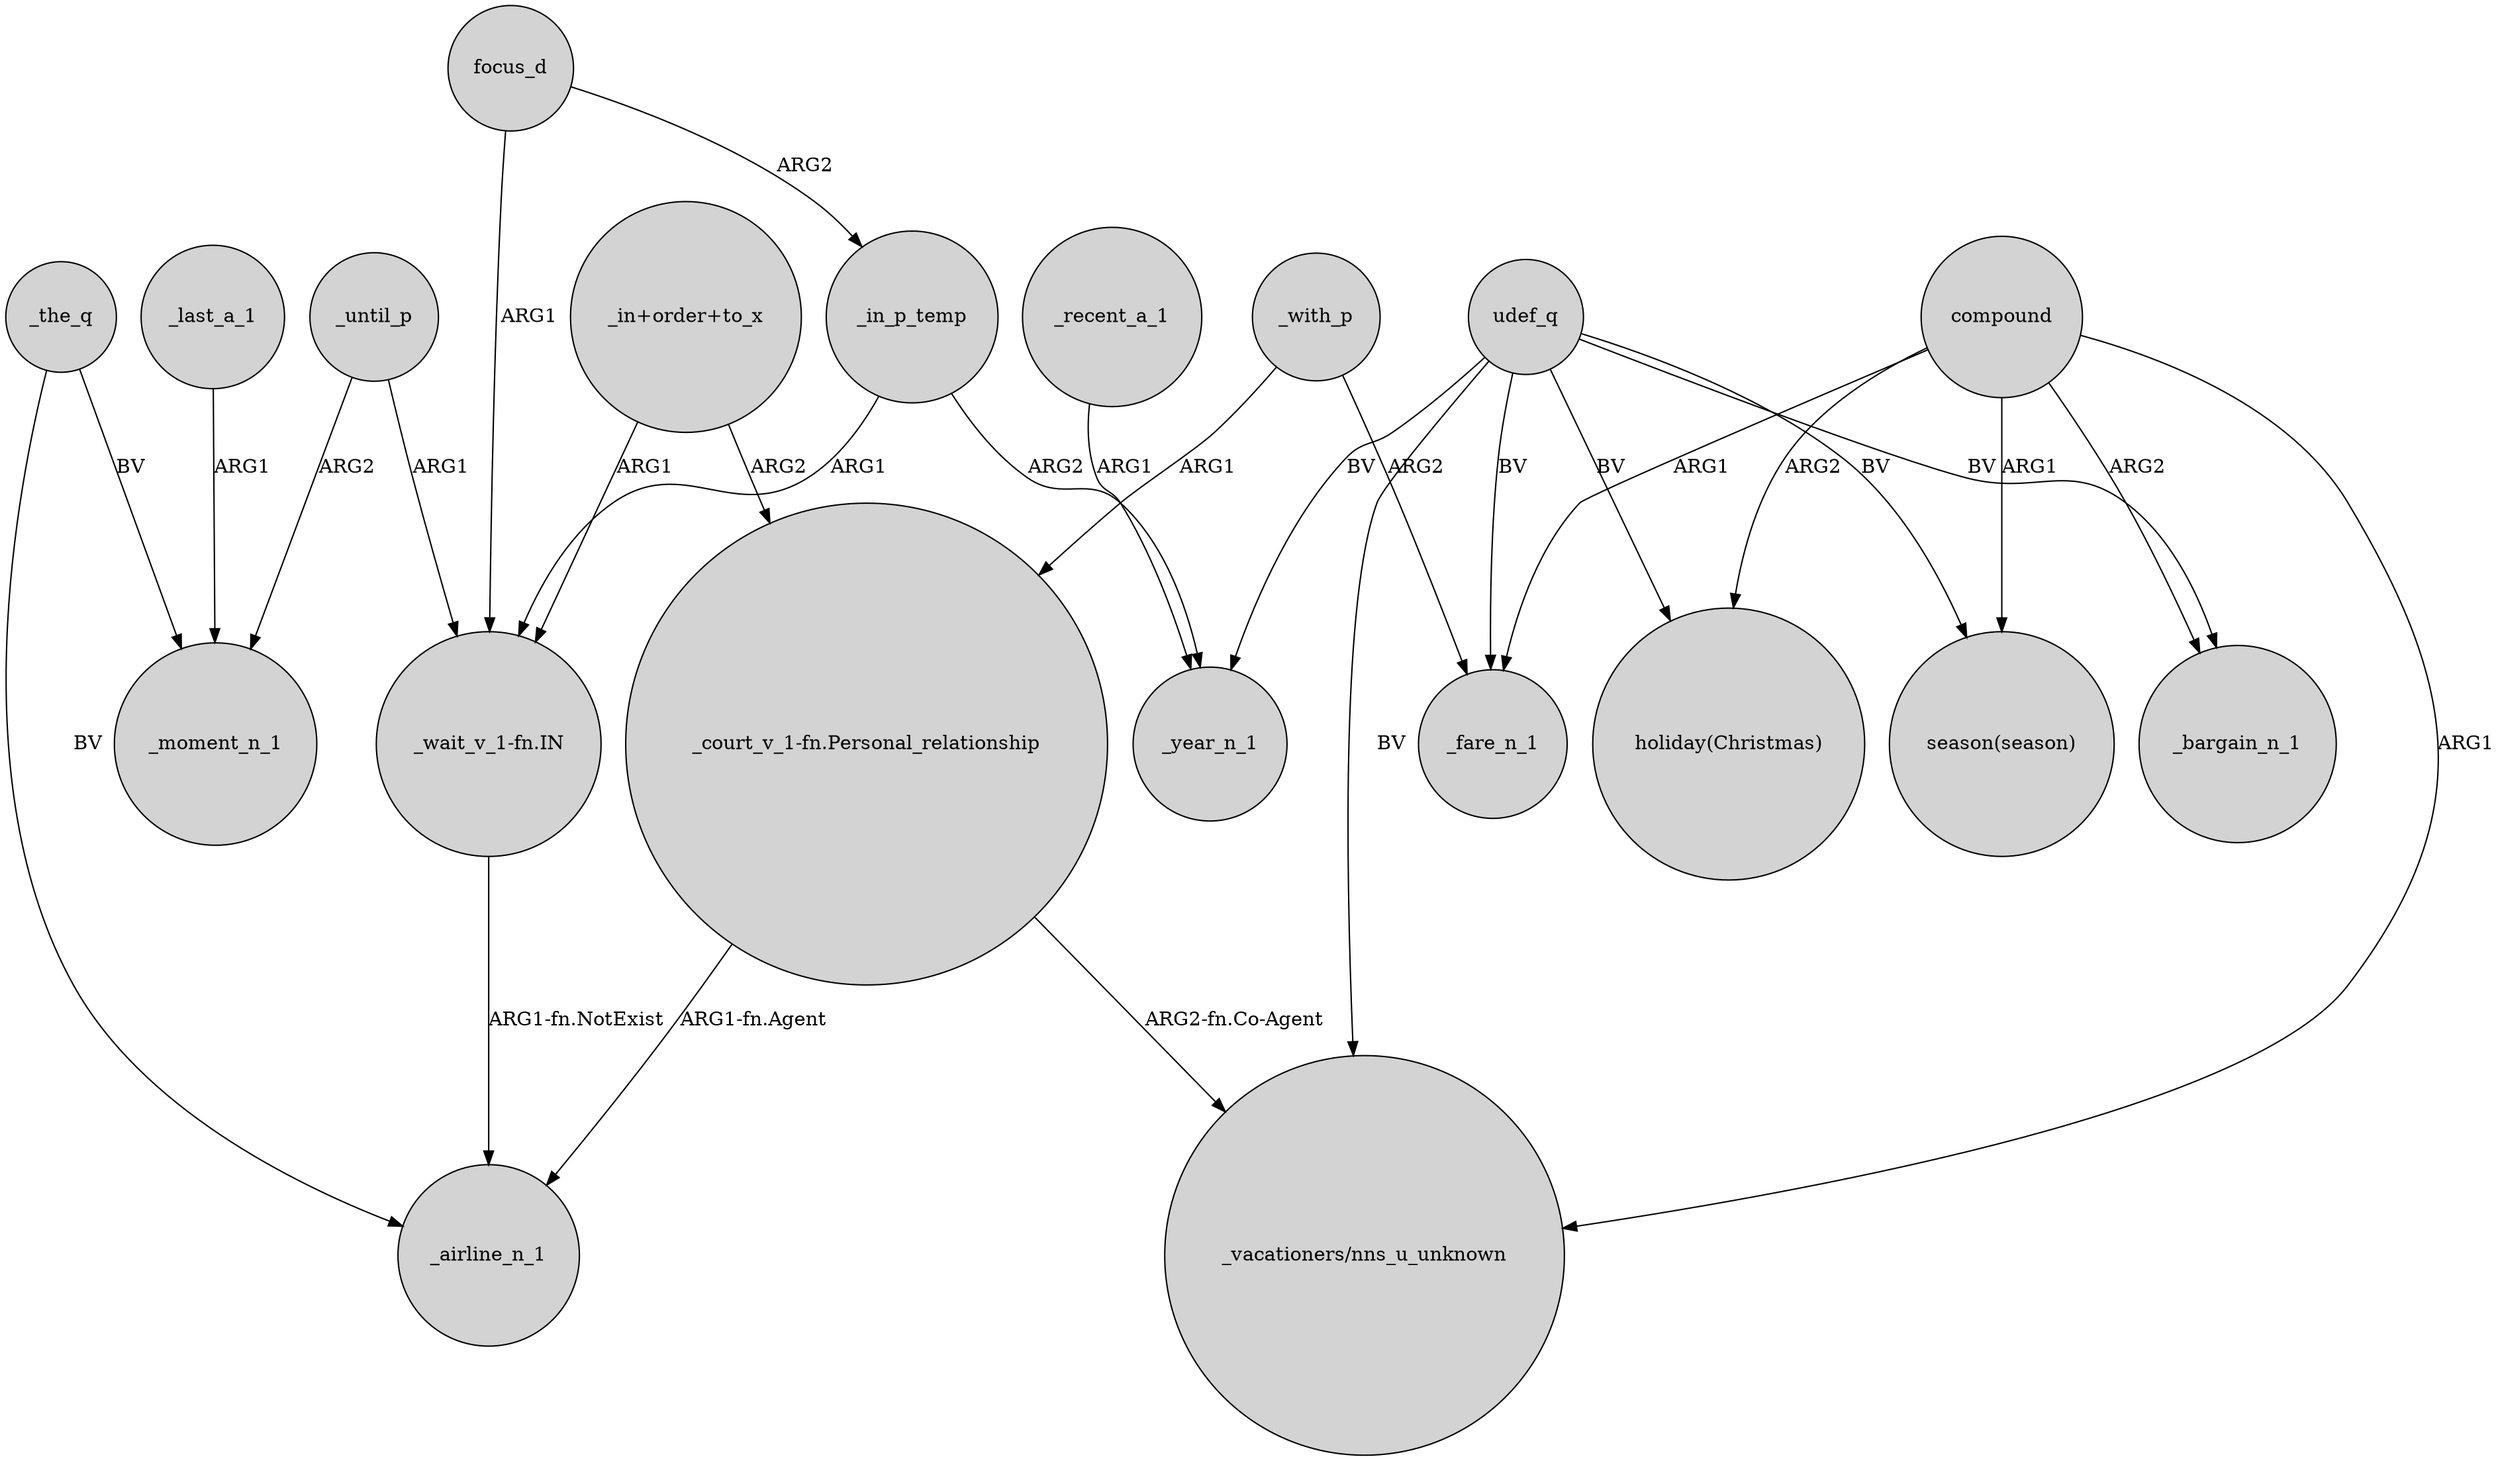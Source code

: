 digraph {
	node [shape=circle style=filled]
	_in_p_temp -> "_wait_v_1-fn.IN" [label=ARG1]
	focus_d -> _in_p_temp [label=ARG2]
	"_court_v_1-fn.Personal_relationship" -> "_vacationers/nns_u_unknown" [label="ARG2-fn.Co-Agent"]
	_with_p -> _fare_n_1 [label=ARG2]
	"_in+order+to_x" -> "_court_v_1-fn.Personal_relationship" [label=ARG2]
	udef_q -> _fare_n_1 [label=BV]
	udef_q -> "season(season)" [label=BV]
	_until_p -> _moment_n_1 [label=ARG2]
	_with_p -> "_court_v_1-fn.Personal_relationship" [label=ARG1]
	_in_p_temp -> _year_n_1 [label=ARG2]
	udef_q -> _bargain_n_1 [label=BV]
	"_wait_v_1-fn.IN" -> _airline_n_1 [label="ARG1-fn.NotExist"]
	_last_a_1 -> _moment_n_1 [label=ARG1]
	compound -> "season(season)" [label=ARG1]
	_until_p -> "_wait_v_1-fn.IN" [label=ARG1]
	_the_q -> _airline_n_1 [label=BV]
	_recent_a_1 -> _year_n_1 [label=ARG1]
	compound -> _fare_n_1 [label=ARG1]
	udef_q -> "holiday(Christmas)" [label=BV]
	compound -> _bargain_n_1 [label=ARG2]
	focus_d -> "_wait_v_1-fn.IN" [label=ARG1]
	udef_q -> _year_n_1 [label=BV]
	_the_q -> _moment_n_1 [label=BV]
	compound -> "holiday(Christmas)" [label=ARG2]
	"_in+order+to_x" -> "_wait_v_1-fn.IN" [label=ARG1]
	"_court_v_1-fn.Personal_relationship" -> _airline_n_1 [label="ARG1-fn.Agent"]
	udef_q -> "_vacationers/nns_u_unknown" [label=BV]
	compound -> "_vacationers/nns_u_unknown" [label=ARG1]
}
